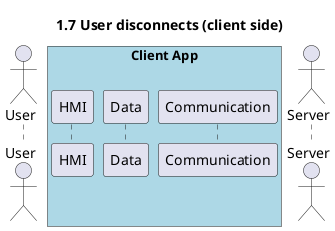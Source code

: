 @startuml 1.7 User disconnects (client side)
title 1.7 User disconnects (client side)

actor "User" as user
box "Client App" #LightBlue
    participant "HMI" as hmi
    participant "Data" as data
    participant "Communication" as com
end box
actor "Server" as server

@enduml